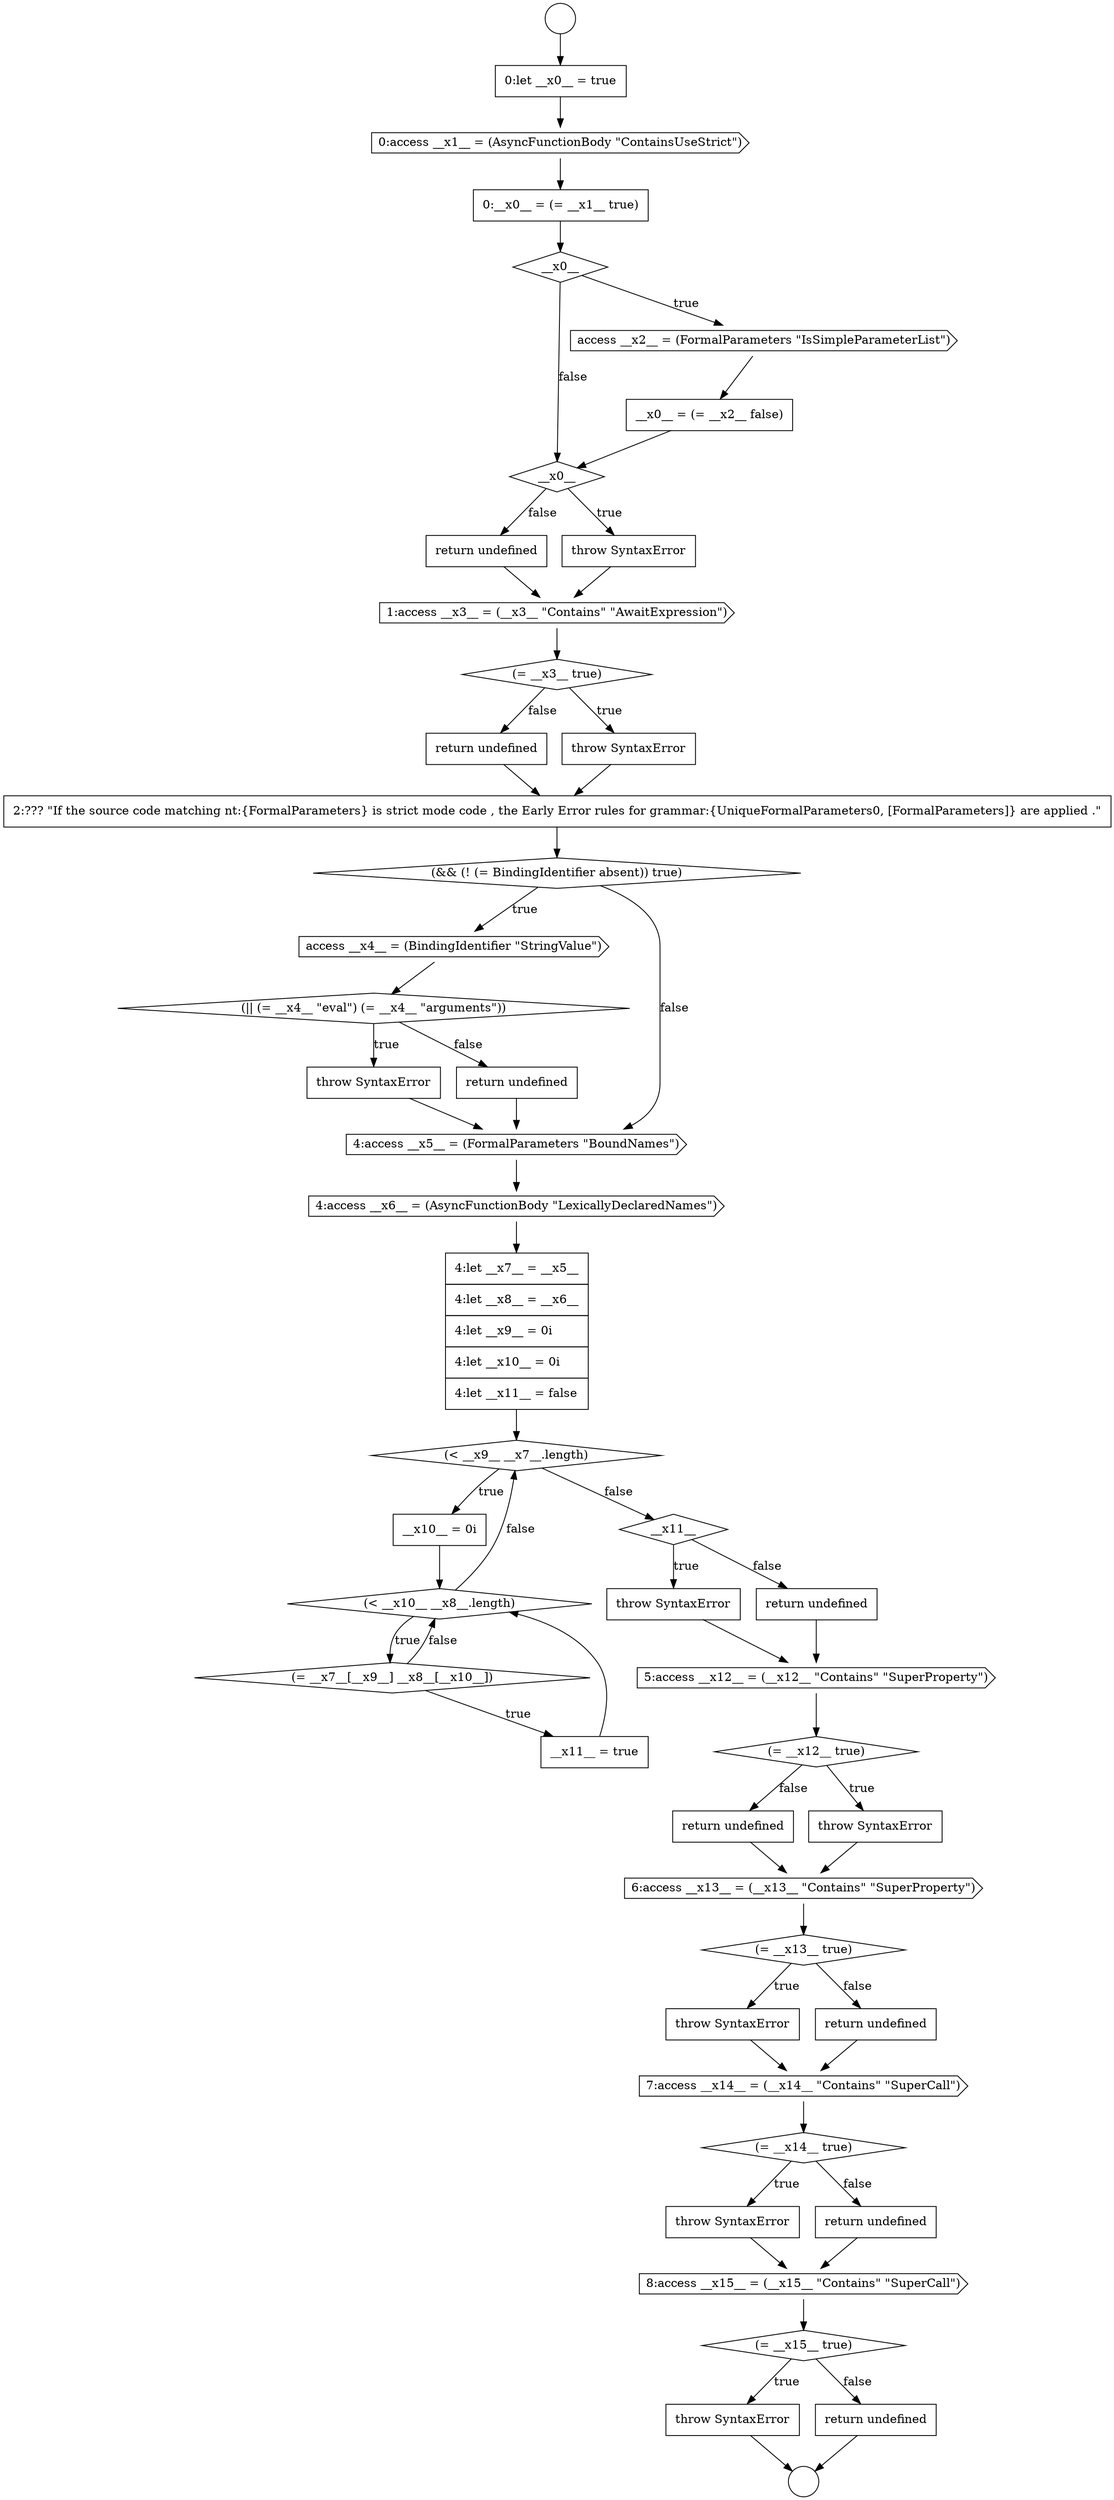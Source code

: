 digraph {
  node20973 [shape=cds, label=<<font color="black">8:access __x15__ = (__x15__ &quot;Contains&quot; &quot;SuperCall&quot;)</font>> color="black" fillcolor="white" style=filled]
  node20969 [shape=cds, label=<<font color="black">7:access __x14__ = (__x14__ &quot;Contains&quot; &quot;SuperCall&quot;)</font>> color="black" fillcolor="white" style=filled]
  node20946 [shape=cds, label=<<font color="black">access __x4__ = (BindingIdentifier &quot;StringValue&quot;)</font>> color="black" fillcolor="white" style=filled]
  node20964 [shape=none, margin=0, label=<<font color="black">
    <table border="0" cellborder="1" cellspacing="0" cellpadding="10">
      <tr><td align="left">return undefined</td></tr>
    </table>
  </font>> color="black" fillcolor="white" style=filled]
  node20975 [shape=none, margin=0, label=<<font color="black">
    <table border="0" cellborder="1" cellspacing="0" cellpadding="10">
      <tr><td align="left">throw SyntaxError</td></tr>
    </table>
  </font>> color="black" fillcolor="white" style=filled]
  node20936 [shape=none, margin=0, label=<<font color="black">
    <table border="0" cellborder="1" cellspacing="0" cellpadding="10">
      <tr><td align="left">__x0__ = (= __x2__ false)</td></tr>
    </table>
  </font>> color="black" fillcolor="white" style=filled]
  node20971 [shape=none, margin=0, label=<<font color="black">
    <table border="0" cellborder="1" cellspacing="0" cellpadding="10">
      <tr><td align="left">throw SyntaxError</td></tr>
    </table>
  </font>> color="black" fillcolor="white" style=filled]
  node20954 [shape=none, margin=0, label=<<font color="black">
    <table border="0" cellborder="1" cellspacing="0" cellpadding="10">
      <tr><td align="left">__x10__ = 0i</td></tr>
    </table>
  </font>> color="black" fillcolor="white" style=filled]
  node20937 [shape=diamond, label=<<font color="black">__x0__</font>> color="black" fillcolor="white" style=filled]
  node20941 [shape=diamond, label=<<font color="black">(= __x3__ true)</font>> color="black" fillcolor="white" style=filled]
  node20958 [shape=diamond, label=<<font color="black">__x11__</font>> color="black" fillcolor="white" style=filled]
  node20949 [shape=none, margin=0, label=<<font color="black">
    <table border="0" cellborder="1" cellspacing="0" cellpadding="10">
      <tr><td align="left">return undefined</td></tr>
    </table>
  </font>> color="black" fillcolor="white" style=filled]
  node20934 [shape=diamond, label=<<font color="black">__x0__</font>> color="black" fillcolor="white" style=filled]
  node20963 [shape=none, margin=0, label=<<font color="black">
    <table border="0" cellborder="1" cellspacing="0" cellpadding="10">
      <tr><td align="left">throw SyntaxError</td></tr>
    </table>
  </font>> color="black" fillcolor="white" style=filled]
  node20966 [shape=diamond, label=<<font color="black">(= __x13__ true)</font>> color="black" fillcolor="white" style=filled]
  node20953 [shape=diamond, label=<<font color="black">(&lt; __x9__ __x7__.length)</font>> color="black" fillcolor="white" style=filled]
  node20931 [shape=none, margin=0, label=<<font color="black">
    <table border="0" cellborder="1" cellspacing="0" cellpadding="10">
      <tr><td align="left">0:let __x0__ = true</td></tr>
    </table>
  </font>> color="black" fillcolor="white" style=filled]
  node20972 [shape=none, margin=0, label=<<font color="black">
    <table border="0" cellborder="1" cellspacing="0" cellpadding="10">
      <tr><td align="left">return undefined</td></tr>
    </table>
  </font>> color="black" fillcolor="white" style=filled]
  node20957 [shape=none, margin=0, label=<<font color="black">
    <table border="0" cellborder="1" cellspacing="0" cellpadding="10">
      <tr><td align="left">__x11__ = true</td></tr>
    </table>
  </font>> color="black" fillcolor="white" style=filled]
  node20976 [shape=none, margin=0, label=<<font color="black">
    <table border="0" cellborder="1" cellspacing="0" cellpadding="10">
      <tr><td align="left">return undefined</td></tr>
    </table>
  </font>> color="black" fillcolor="white" style=filled]
  node20944 [shape=none, margin=0, label=<<font color="black">
    <table border="0" cellborder="1" cellspacing="0" cellpadding="10">
      <tr><td align="left">2:??? &quot;If the source code matching nt:{FormalParameters} is strict mode code , the Early Error rules for grammar:{UniqueFormalParameters0, [FormalParameters]} are applied .&quot;</td></tr>
    </table>
  </font>> color="black" fillcolor="white" style=filled]
  node20940 [shape=cds, label=<<font color="black">1:access __x3__ = (__x3__ &quot;Contains&quot; &quot;AwaitExpression&quot;)</font>> color="black" fillcolor="white" style=filled]
  node20967 [shape=none, margin=0, label=<<font color="black">
    <table border="0" cellborder="1" cellspacing="0" cellpadding="10">
      <tr><td align="left">throw SyntaxError</td></tr>
    </table>
  </font>> color="black" fillcolor="white" style=filled]
  node20950 [shape=cds, label=<<font color="black">4:access __x5__ = (FormalParameters &quot;BoundNames&quot;)</font>> color="black" fillcolor="white" style=filled]
  node20935 [shape=cds, label=<<font color="black">access __x2__ = (FormalParameters &quot;IsSimpleParameterList&quot;)</font>> color="black" fillcolor="white" style=filled]
  node20932 [shape=cds, label=<<font color="black">0:access __x1__ = (AsyncFunctionBody &quot;ContainsUseStrict&quot;)</font>> color="black" fillcolor="white" style=filled]
  node20947 [shape=diamond, label=<<font color="black">(|| (= __x4__ &quot;eval&quot;) (= __x4__ &quot;arguments&quot;))</font>> color="black" fillcolor="white" style=filled]
  node20960 [shape=none, margin=0, label=<<font color="black">
    <table border="0" cellborder="1" cellspacing="0" cellpadding="10">
      <tr><td align="left">return undefined</td></tr>
    </table>
  </font>> color="black" fillcolor="white" style=filled]
  node20956 [shape=diamond, label=<<font color="black">(= __x7__[__x9__] __x8__[__x10__])</font>> color="black" fillcolor="white" style=filled]
  node20943 [shape=none, margin=0, label=<<font color="black">
    <table border="0" cellborder="1" cellspacing="0" cellpadding="10">
      <tr><td align="left">return undefined</td></tr>
    </table>
  </font>> color="black" fillcolor="white" style=filled]
  node20968 [shape=none, margin=0, label=<<font color="black">
    <table border="0" cellborder="1" cellspacing="0" cellpadding="10">
      <tr><td align="left">return undefined</td></tr>
    </table>
  </font>> color="black" fillcolor="white" style=filled]
  node20929 [shape=circle label=" " color="black" fillcolor="white" style=filled]
  node20961 [shape=cds, label=<<font color="black">5:access __x12__ = (__x12__ &quot;Contains&quot; &quot;SuperProperty&quot;)</font>> color="black" fillcolor="white" style=filled]
  node20939 [shape=none, margin=0, label=<<font color="black">
    <table border="0" cellborder="1" cellspacing="0" cellpadding="10">
      <tr><td align="left">return undefined</td></tr>
    </table>
  </font>> color="black" fillcolor="white" style=filled]
  node20951 [shape=cds, label=<<font color="black">4:access __x6__ = (AsyncFunctionBody &quot;LexicallyDeclaredNames&quot;)</font>> color="black" fillcolor="white" style=filled]
  node20948 [shape=none, margin=0, label=<<font color="black">
    <table border="0" cellborder="1" cellspacing="0" cellpadding="10">
      <tr><td align="left">throw SyntaxError</td></tr>
    </table>
  </font>> color="black" fillcolor="white" style=filled]
  node20974 [shape=diamond, label=<<font color="black">(= __x15__ true)</font>> color="black" fillcolor="white" style=filled]
  node20938 [shape=none, margin=0, label=<<font color="black">
    <table border="0" cellborder="1" cellspacing="0" cellpadding="10">
      <tr><td align="left">throw SyntaxError</td></tr>
    </table>
  </font>> color="black" fillcolor="white" style=filled]
  node20942 [shape=none, margin=0, label=<<font color="black">
    <table border="0" cellborder="1" cellspacing="0" cellpadding="10">
      <tr><td align="left">throw SyntaxError</td></tr>
    </table>
  </font>> color="black" fillcolor="white" style=filled]
  node20959 [shape=none, margin=0, label=<<font color="black">
    <table border="0" cellborder="1" cellspacing="0" cellpadding="10">
      <tr><td align="left">throw SyntaxError</td></tr>
    </table>
  </font>> color="black" fillcolor="white" style=filled]
  node20970 [shape=diamond, label=<<font color="black">(= __x14__ true)</font>> color="black" fillcolor="white" style=filled]
  node20955 [shape=diamond, label=<<font color="black">(&lt; __x10__ __x8__.length)</font>> color="black" fillcolor="white" style=filled]
  node20930 [shape=circle label=" " color="black" fillcolor="white" style=filled]
  node20952 [shape=none, margin=0, label=<<font color="black">
    <table border="0" cellborder="1" cellspacing="0" cellpadding="10">
      <tr><td align="left">4:let __x7__ = __x5__</td></tr>
      <tr><td align="left">4:let __x8__ = __x6__</td></tr>
      <tr><td align="left">4:let __x9__ = 0i</td></tr>
      <tr><td align="left">4:let __x10__ = 0i</td></tr>
      <tr><td align="left">4:let __x11__ = false</td></tr>
    </table>
  </font>> color="black" fillcolor="white" style=filled]
  node20962 [shape=diamond, label=<<font color="black">(= __x12__ true)</font>> color="black" fillcolor="white" style=filled]
  node20945 [shape=diamond, label=<<font color="black">(&amp;&amp; (! (= BindingIdentifier absent)) true)</font>> color="black" fillcolor="white" style=filled]
  node20965 [shape=cds, label=<<font color="black">6:access __x13__ = (__x13__ &quot;Contains&quot; &quot;SuperProperty&quot;)</font>> color="black" fillcolor="white" style=filled]
  node20933 [shape=none, margin=0, label=<<font color="black">
    <table border="0" cellborder="1" cellspacing="0" cellpadding="10">
      <tr><td align="left">0:__x0__ = (= __x1__ true)</td></tr>
    </table>
  </font>> color="black" fillcolor="white" style=filled]
  node20972 -> node20973 [ color="black"]
  node20942 -> node20944 [ color="black"]
  node20936 -> node20937 [ color="black"]
  node20969 -> node20970 [ color="black"]
  node20963 -> node20965 [ color="black"]
  node20958 -> node20959 [label=<<font color="black">true</font>> color="black"]
  node20958 -> node20960 [label=<<font color="black">false</font>> color="black"]
  node20965 -> node20966 [ color="black"]
  node20940 -> node20941 [ color="black"]
  node20966 -> node20967 [label=<<font color="black">true</font>> color="black"]
  node20966 -> node20968 [label=<<font color="black">false</font>> color="black"]
  node20976 -> node20930 [ color="black"]
  node20973 -> node20974 [ color="black"]
  node20957 -> node20955 [ color="black"]
  node20952 -> node20953 [ color="black"]
  node20962 -> node20963 [label=<<font color="black">true</font>> color="black"]
  node20962 -> node20964 [label=<<font color="black">false</font>> color="black"]
  node20964 -> node20965 [ color="black"]
  node20934 -> node20935 [label=<<font color="black">true</font>> color="black"]
  node20934 -> node20937 [label=<<font color="black">false</font>> color="black"]
  node20960 -> node20961 [ color="black"]
  node20949 -> node20950 [ color="black"]
  node20932 -> node20933 [ color="black"]
  node20935 -> node20936 [ color="black"]
  node20954 -> node20955 [ color="black"]
  node20944 -> node20945 [ color="black"]
  node20968 -> node20969 [ color="black"]
  node20950 -> node20951 [ color="black"]
  node20933 -> node20934 [ color="black"]
  node20937 -> node20938 [label=<<font color="black">true</font>> color="black"]
  node20937 -> node20939 [label=<<font color="black">false</font>> color="black"]
  node20951 -> node20952 [ color="black"]
  node20970 -> node20971 [label=<<font color="black">true</font>> color="black"]
  node20970 -> node20972 [label=<<font color="black">false</font>> color="black"]
  node20938 -> node20940 [ color="black"]
  node20955 -> node20956 [label=<<font color="black">true</font>> color="black"]
  node20955 -> node20953 [label=<<font color="black">false</font>> color="black"]
  node20967 -> node20969 [ color="black"]
  node20939 -> node20940 [ color="black"]
  node20961 -> node20962 [ color="black"]
  node20931 -> node20932 [ color="black"]
  node20945 -> node20946 [label=<<font color="black">true</font>> color="black"]
  node20945 -> node20950 [label=<<font color="black">false</font>> color="black"]
  node20943 -> node20944 [ color="black"]
  node20959 -> node20961 [ color="black"]
  node20956 -> node20957 [label=<<font color="black">true</font>> color="black"]
  node20956 -> node20955 [label=<<font color="black">false</font>> color="black"]
  node20947 -> node20948 [label=<<font color="black">true</font>> color="black"]
  node20947 -> node20949 [label=<<font color="black">false</font>> color="black"]
  node20941 -> node20942 [label=<<font color="black">true</font>> color="black"]
  node20941 -> node20943 [label=<<font color="black">false</font>> color="black"]
  node20971 -> node20973 [ color="black"]
  node20929 -> node20931 [ color="black"]
  node20946 -> node20947 [ color="black"]
  node20948 -> node20950 [ color="black"]
  node20953 -> node20954 [label=<<font color="black">true</font>> color="black"]
  node20953 -> node20958 [label=<<font color="black">false</font>> color="black"]
  node20975 -> node20930 [ color="black"]
  node20974 -> node20975 [label=<<font color="black">true</font>> color="black"]
  node20974 -> node20976 [label=<<font color="black">false</font>> color="black"]
}
